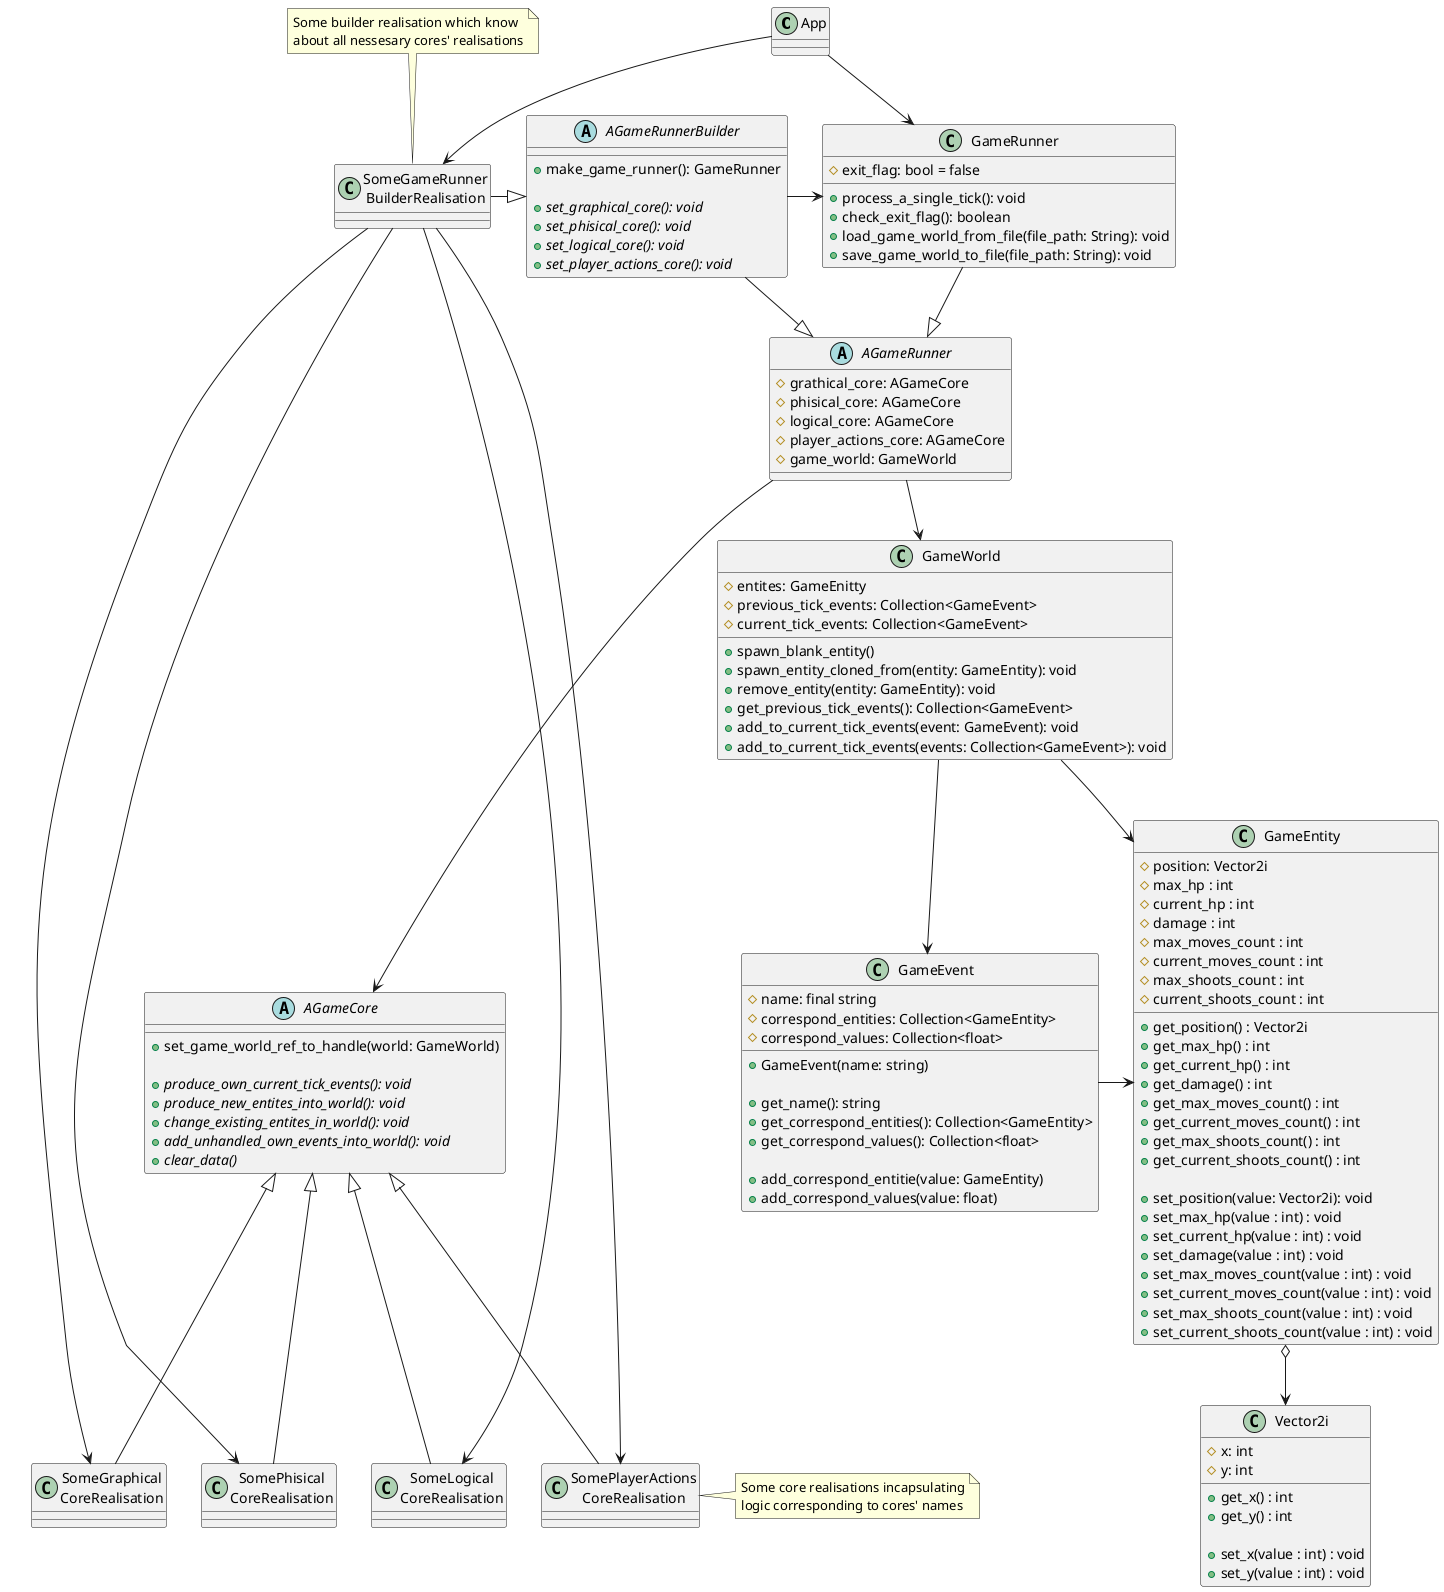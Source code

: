 @startuml

class App
{ 

}
App --> SomeGameRunner\nBuilderRealisation
App --> GameRunner


abstract class AGameRunner
{
  # grathical_core: AGameCore
  # phisical_core: AGameCore
  # logical_core: AGameCore
  # player_actions_core: AGameCore
  # game_world: GameWorld
}
AGameRunner --> GameWorld
AGameRunner --> AGameCore


abstract class AGameRunnerBuilder
{
  + make_game_runner(): GameRunner
  
  + {abstract} set_graphical_core(): void
  + {abstract} set_phisical_core(): void
  + {abstract} set_logical_core(): void
  + {abstract} set_player_actions_core(): void
}
AGameRunnerBuilder -> GameRunner
AGameRunnerBuilder --|> AGameRunner 


class SomeGameRunner\nBuilderRealisation
SomeGameRunner\nBuilderRealisation -|> AGameRunnerBuilder
SomeGameRunner\nBuilderRealisation -----> SomeGraphical\nCoreRealisation
SomeGameRunner\nBuilderRealisation -----> SomePhisical\nCoreRealisation
SomeGameRunner\nBuilderRealisation -----> SomeLogical\nCoreRealisation
SomeGameRunner\nBuilderRealisation -----> SomePlayerActions\nCoreRealisation


class GameRunner
{
  # exit_flag: bool = false

  + process_a_single_tick(): void
  + check_exit_flag(): boolean
  + load_game_world_from_file(file_path: String): void
  + save_game_world_to_file(file_path: String): void
}
GameRunner --|> AGameRunner

class GameWorld
{
  # entites: GameEnitty
  # previous_tick_events: Collection<GameEvent>
  # current_tick_events: Collection<GameEvent>

  + spawn_blank_entity()
  + spawn_entity_cloned_from(entity: GameEntity): void
  + remove_entity(entity: GameEntity): void
  + get_previous_tick_events(): Collection<GameEvent>
  + add_to_current_tick_events(event: GameEvent): void
  + add_to_current_tick_events(events: Collection<GameEvent>): void
}
GameWorld --> GameEvent
GameWorld --> GameEntity


abstract class AGameCore
{
  + set_game_world_ref_to_handle(world: GameWorld)

  + {abstract} produce_own_current_tick_events(): void
  + {abstract} produce_new_entites_into_world(): void
  + {abstract} change_existing_entites_in_world(): void
  + {abstract} add_unhandled_own_events_into_world(): void
  + {abstract} clear_data()
}
AGameCore <|-- SomeGraphical\nCoreRealisation
AGameCore <|-- SomePhisical\nCoreRealisation
AGameCore <|-- SomeLogical\nCoreRealisation
AGameCore <|-- SomePlayerActions\nCoreRealisation


class GameEvent
{	
  # name: final string
  # correspond_entities: Collection<GameEntity>
  # correspond_values: Collection<float>
  
  + GameEvent(name: string)
  
  + get_name(): string
  + get_correspond_entities(): Collection<GameEntity>
  + get_correspond_values(): Collection<float>
  
  + add_correspond_entitie(value: GameEntity)
  + add_correspond_values(value: float)
}
GameEvent -> GameEntity


class GameEntity
{
  # position: Vector2i
  # max_hp : int
  # current_hp : int
  # damage : int
  # max_moves_count : int
  # current_moves_count : int
  # max_shoots_count : int
  # current_shoots_count : int
  
  + get_position() : Vector2i
  + get_max_hp() : int
  + get_current_hp() : int
  + get_damage() : int
  + get_max_moves_count() : int
  + get_current_moves_count() : int
  + get_max_shoots_count() : int
  + get_current_shoots_count() : int
  
  + set_position(value: Vector2i): void
  + set_max_hp(value : int) : void
  + set_current_hp(value : int) : void
  + set_damage(value : int) : void
  + set_max_moves_count(value : int) : void
  + set_current_moves_count(value : int) : void
  + set_max_shoots_count(value : int) : void
  + set_current_shoots_count(value : int) : void
}
GameEntity o--> Vector2i


class SomeGraphical\nCoreRealisation
SomeGraphical\nCoreRealisation -[hidden] SomePhisical\nCoreRealisation

class SomePhisical\nCoreRealisation
SomePhisical\nCoreRealisation -[hidden] SomeLogical\nCoreRealisation

class SomeLogical\nCoreRealisation
SomeLogical\nCoreRealisation -[hidden] SomePlayerActions\nCoreRealisation

class SomePlayerActions\nCoreRealisation


class Vector2i
{
  # x: int
  # y: int
	
  + get_x() : int
  + get_y() : int
	
  + set_x(value : int) : void
  + set_y(value : int) : void
}


note top of SomeGameRunner\nBuilderRealisation
  Some builder realisation which know
  about all nessesary cores' realisations
end note


note right of SomePlayerActions\nCoreRealisation
  Some core realisations incapsulating
  logic corresponding to cores' names
end note


@enduml Pla
